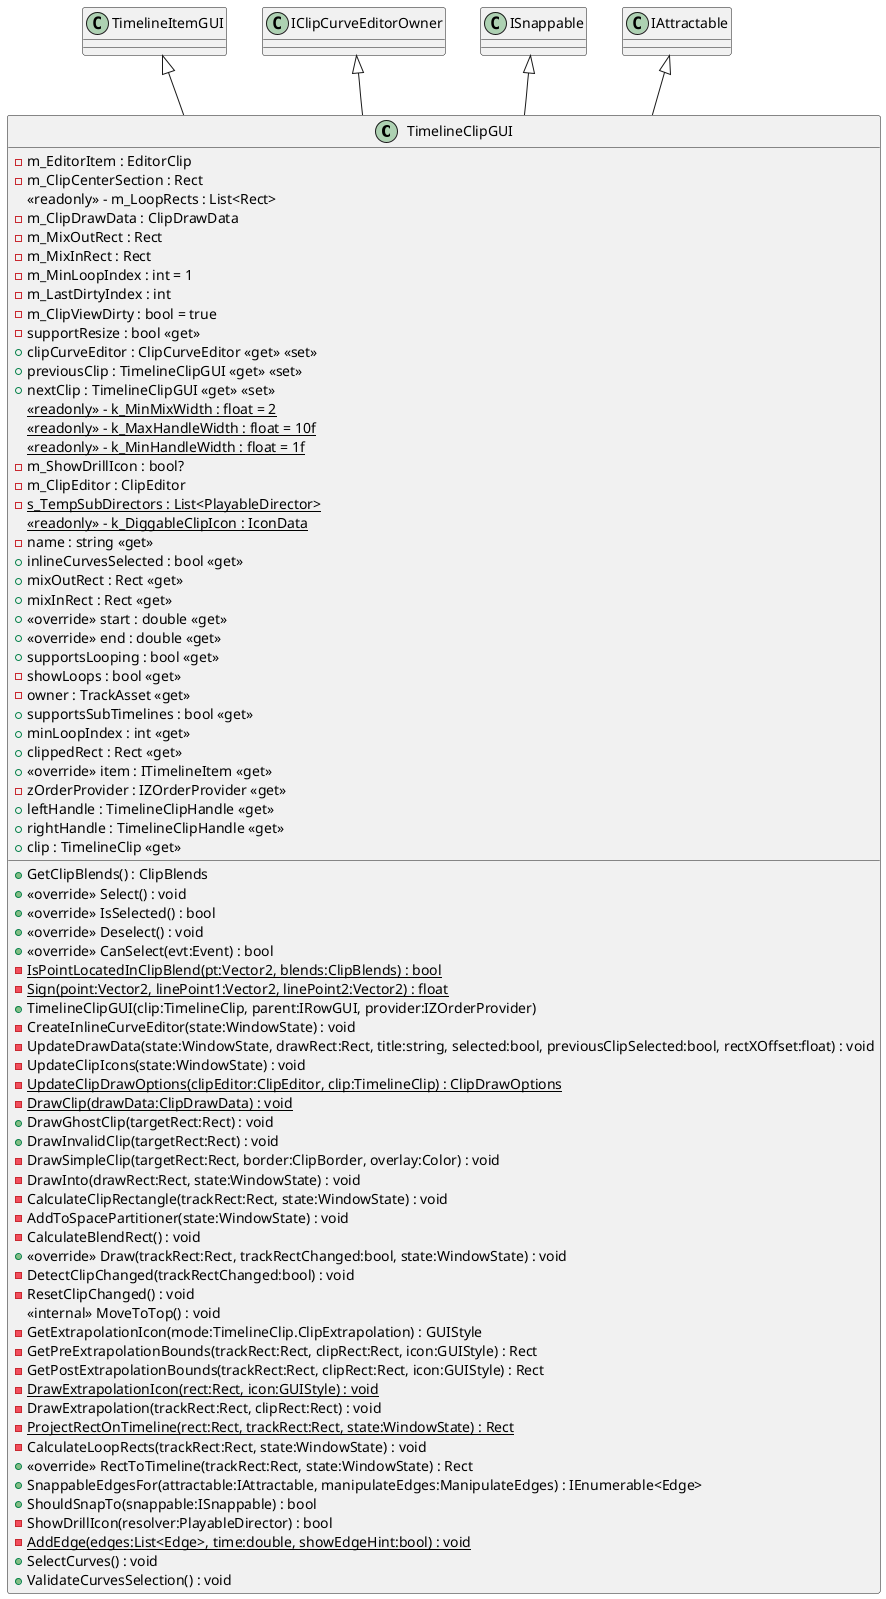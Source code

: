 @startuml
class TimelineClipGUI {
    - m_EditorItem : EditorClip
    - m_ClipCenterSection : Rect
    <<readonly>> - m_LoopRects : List<Rect>
    - m_ClipDrawData : ClipDrawData
    - m_MixOutRect : Rect
    - m_MixInRect : Rect
    - m_MinLoopIndex : int = 1
    - m_LastDirtyIndex : int
    - m_ClipViewDirty : bool = true
    - supportResize : bool <<get>>
    + clipCurveEditor : ClipCurveEditor <<get>> <<set>>
    + previousClip : TimelineClipGUI <<get>> <<set>>
    + nextClip : TimelineClipGUI <<get>> <<set>>
    {static} <<readonly>> - k_MinMixWidth : float = 2
    {static} <<readonly>> - k_MaxHandleWidth : float = 10f
    {static} <<readonly>> - k_MinHandleWidth : float = 1f
    - m_ShowDrillIcon : bool?
    - m_ClipEditor : ClipEditor
    {static} - s_TempSubDirectors : List<PlayableDirector>
    {static} <<readonly>> - k_DiggableClipIcon : IconData
    - name : string <<get>>
    + inlineCurvesSelected : bool <<get>>
    + mixOutRect : Rect <<get>>
    + mixInRect : Rect <<get>>
    + GetClipBlends() : ClipBlends
    + <<override>> start : double <<get>>
    + <<override>> end : double <<get>>
    + supportsLooping : bool <<get>>
    - showLoops : bool <<get>>
    - owner : TrackAsset <<get>>
    + supportsSubTimelines : bool <<get>>
    + minLoopIndex : int <<get>>
    + clippedRect : Rect <<get>>
    + <<override>> Select() : void
    + <<override>> IsSelected() : bool
    + <<override>> Deselect() : void
    + <<override>> CanSelect(evt:Event) : bool
    {static} - IsPointLocatedInClipBlend(pt:Vector2, blends:ClipBlends) : bool
    {static} - Sign(point:Vector2, linePoint1:Vector2, linePoint2:Vector2) : float
    + <<override>> item : ITimelineItem <<get>>
    - zOrderProvider : IZOrderProvider <<get>>
    + leftHandle : TimelineClipHandle <<get>>
    + rightHandle : TimelineClipHandle <<get>>
    + TimelineClipGUI(clip:TimelineClip, parent:IRowGUI, provider:IZOrderProvider)
    - CreateInlineCurveEditor(state:WindowState) : void
    + clip : TimelineClip <<get>>
    - UpdateDrawData(state:WindowState, drawRect:Rect, title:string, selected:bool, previousClipSelected:bool, rectXOffset:float) : void
    - UpdateClipIcons(state:WindowState) : void
    {static} - UpdateClipDrawOptions(clipEditor:ClipEditor, clip:TimelineClip) : ClipDrawOptions
    {static} - DrawClip(drawData:ClipDrawData) : void
    + DrawGhostClip(targetRect:Rect) : void
    + DrawInvalidClip(targetRect:Rect) : void
    - DrawSimpleClip(targetRect:Rect, border:ClipBorder, overlay:Color) : void
    - DrawInto(drawRect:Rect, state:WindowState) : void
    - CalculateClipRectangle(trackRect:Rect, state:WindowState) : void
    - AddToSpacePartitioner(state:WindowState) : void
    - CalculateBlendRect() : void
    + <<override>> Draw(trackRect:Rect, trackRectChanged:bool, state:WindowState) : void
    - DetectClipChanged(trackRectChanged:bool) : void
    - ResetClipChanged() : void
    <<internal>> MoveToTop() : void
    - GetExtrapolationIcon(mode:TimelineClip.ClipExtrapolation) : GUIStyle
    - GetPreExtrapolationBounds(trackRect:Rect, clipRect:Rect, icon:GUIStyle) : Rect
    - GetPostExtrapolationBounds(trackRect:Rect, clipRect:Rect, icon:GUIStyle) : Rect
    {static} - DrawExtrapolationIcon(rect:Rect, icon:GUIStyle) : void
    - DrawExtrapolation(trackRect:Rect, clipRect:Rect) : void
    {static} - ProjectRectOnTimeline(rect:Rect, trackRect:Rect, state:WindowState) : Rect
    - CalculateLoopRects(trackRect:Rect, state:WindowState) : void
    + <<override>> RectToTimeline(trackRect:Rect, state:WindowState) : Rect
    + SnappableEdgesFor(attractable:IAttractable, manipulateEdges:ManipulateEdges) : IEnumerable<Edge>
    + ShouldSnapTo(snappable:ISnappable) : bool
    - ShowDrillIcon(resolver:PlayableDirector) : bool
    {static} - AddEdge(edges:List<Edge>, time:double, showEdgeHint:bool) : void
    + SelectCurves() : void
    + ValidateCurvesSelection() : void
}
TimelineItemGUI <|-- TimelineClipGUI
IClipCurveEditorOwner <|-- TimelineClipGUI
ISnappable <|-- TimelineClipGUI
IAttractable <|-- TimelineClipGUI
@enduml
